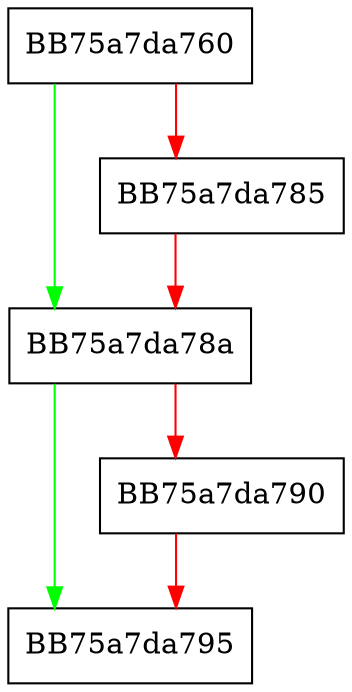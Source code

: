 digraph DfspReadVolume {
  node [shape="box"];
  graph [splines=ortho];
  BB75a7da760 -> BB75a7da78a [color="green"];
  BB75a7da760 -> BB75a7da785 [color="red"];
  BB75a7da785 -> BB75a7da78a [color="red"];
  BB75a7da78a -> BB75a7da795 [color="green"];
  BB75a7da78a -> BB75a7da790 [color="red"];
  BB75a7da790 -> BB75a7da795 [color="red"];
}